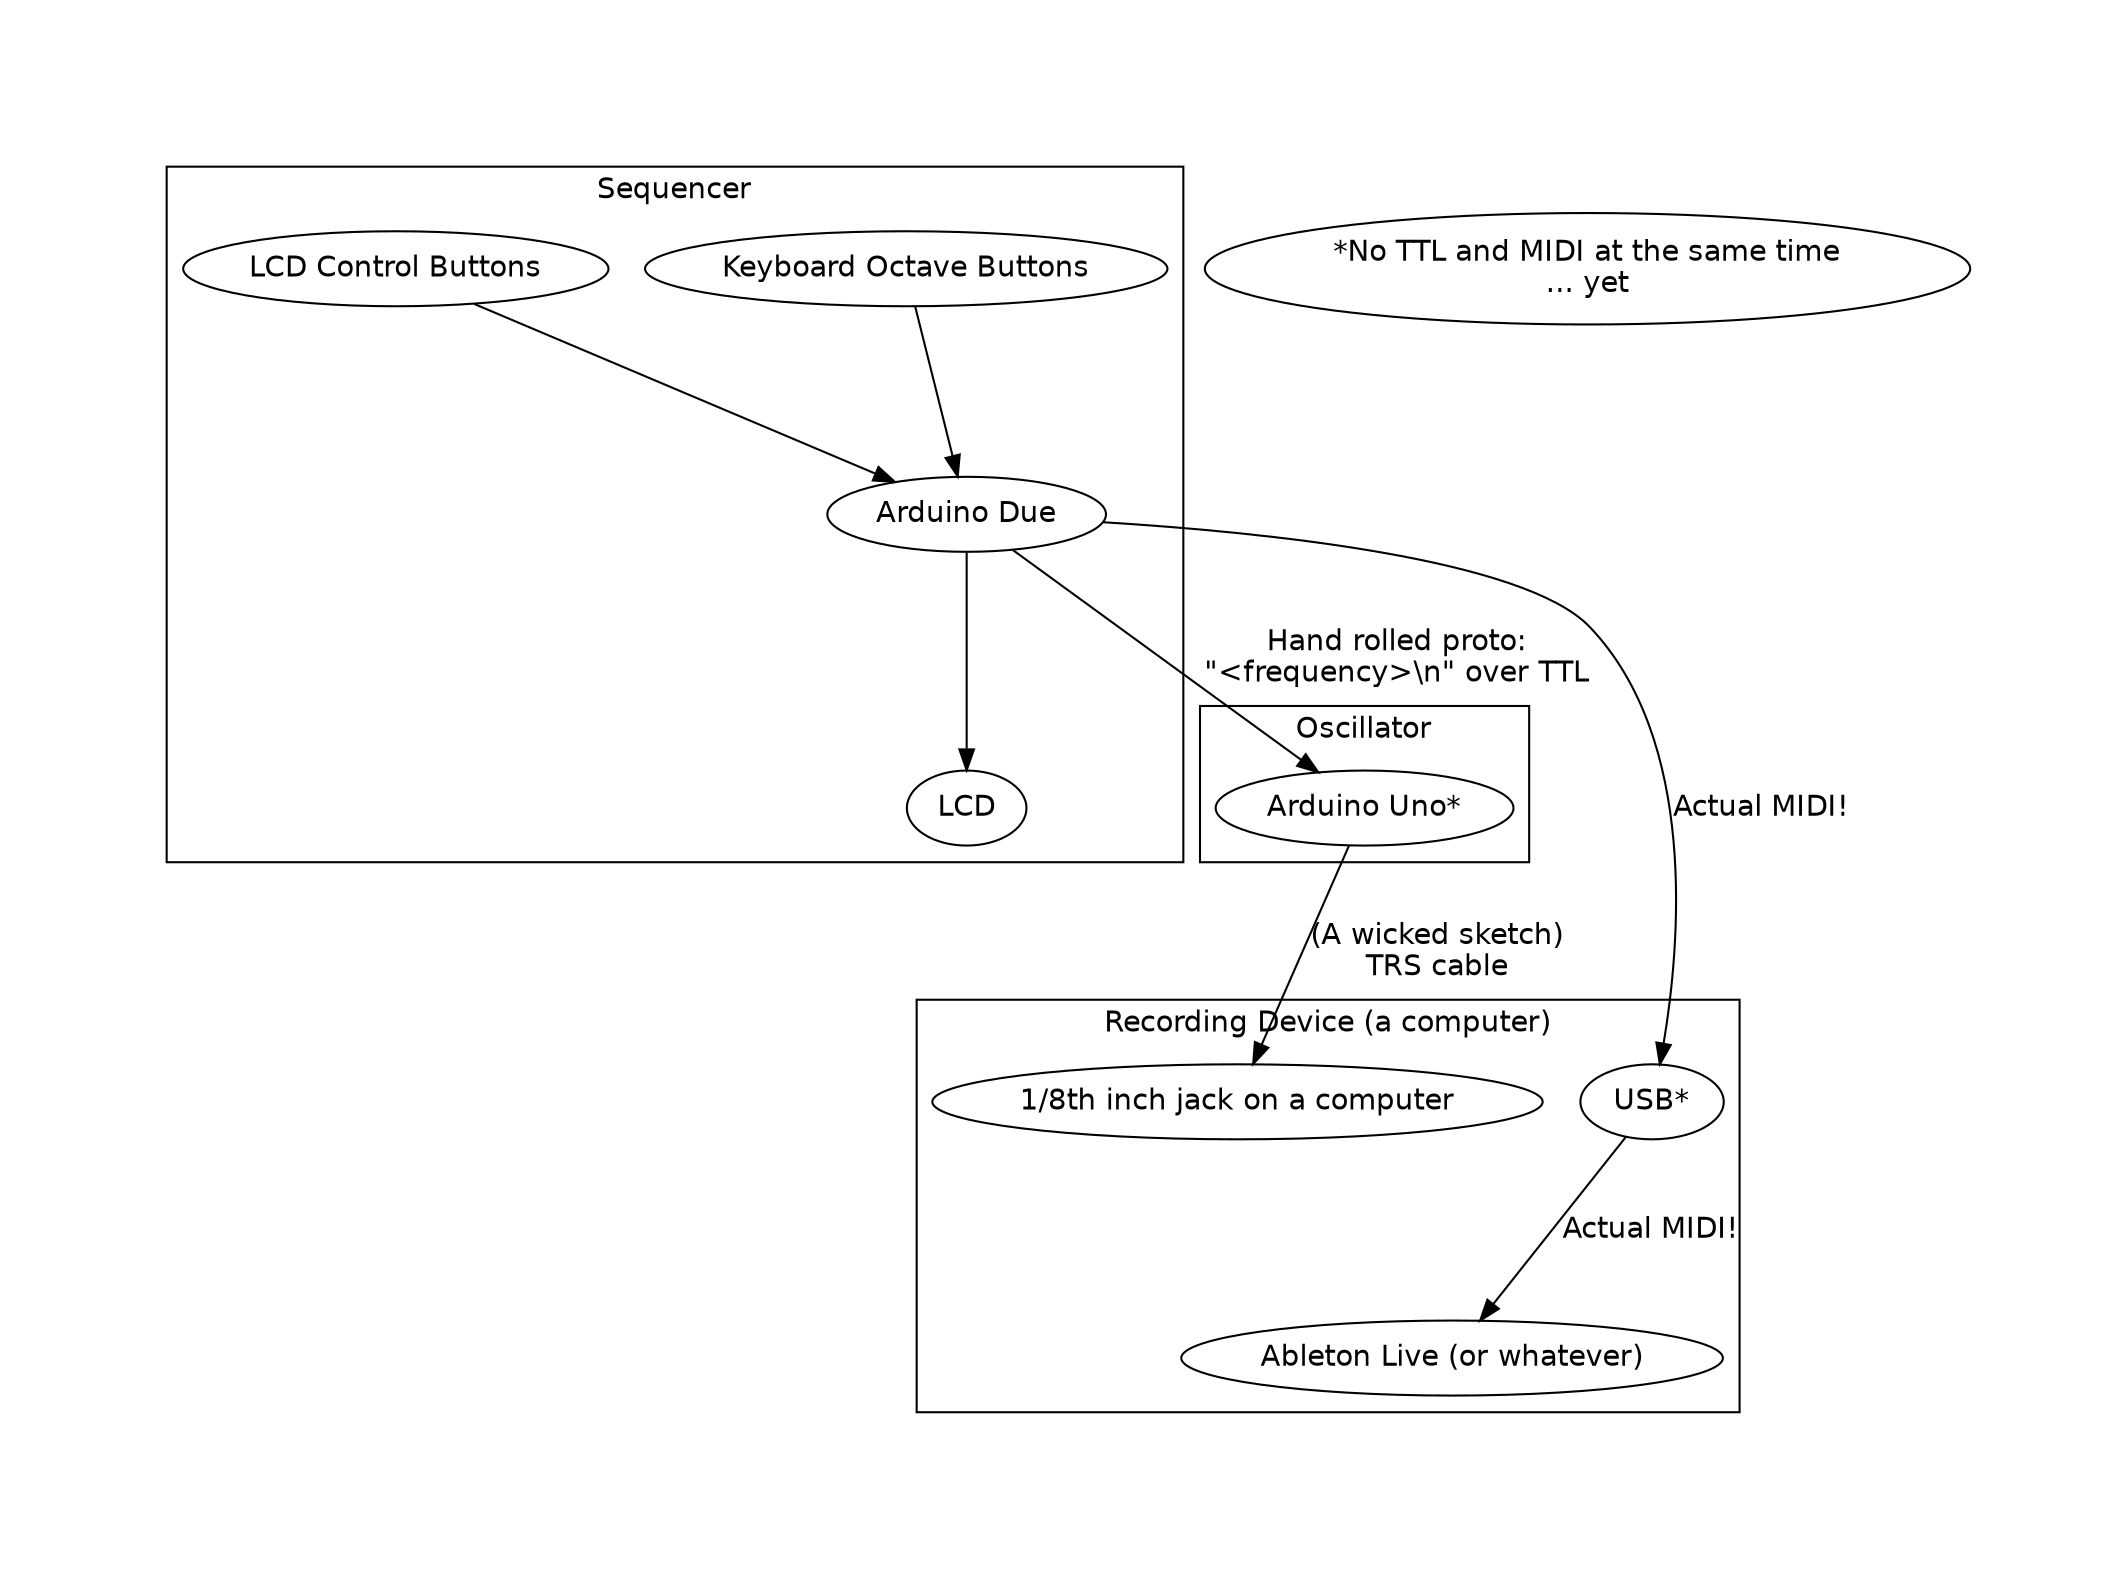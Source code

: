 digraph noisemaking {
  node [fontname = "helvetica"];
  edge [fontname = "helvetica"];
  graph [pad="1", ranksep="1", fontname="helvetica"];

  subgraph cluster_0 {
    graph[style=solid];
    label = "Sequencer";

    K [ label = "Keyboard Octave Buttons"];
    PP [ label = "LCD Control Buttons"];
    LCD [ label = "LCD"];
    DUE [ label = "Arduino Due" ];

    K->DUE;
    PP->DUE;
    DUE -> LCD;
  }

  subgraph cluster_1 {
    graph[style=solid];
    label = "Oscillator";

    UNO [ label = "Arduino Uno*" ];
  }

  subgraph cluster_2 {
    graph[style=solid];
    label = "Recording Device (a computer)";
    PC [ label = "1/8th inch jack on a computer" ]
    PC_MIDI [ label = "USB*" ]
    DAW [ label = "Ableton Live (or whatever)"]
  }

  splat [label = "*No TTL and MIDI at the same time\n... yet"]


  DUE -> UNO [label = "Hand rolled proto:\n\"<frequency>\\n\" over TTL"];
  UNO -> PC [label = "(A wicked sketch)\nTRS cable"];
  DUE -> PC_MIDI -> DAW [ label = "Actual MIDI!"];

}
